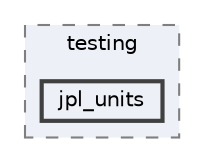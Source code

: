 digraph "/home/jam/Research/IRES-2025/dev/src/llm-scripts/testing/hypothesis-testing/hyp-env/lib/python3.12/site-packages/matplotlib/testing/jpl_units"
{
 // LATEX_PDF_SIZE
  bgcolor="transparent";
  edge [fontname=Helvetica,fontsize=10,labelfontname=Helvetica,labelfontsize=10];
  node [fontname=Helvetica,fontsize=10,shape=box,height=0.2,width=0.4];
  compound=true
  subgraph clusterdir_fa7bd9fbd9c09175075cc22978710c5d {
    graph [ bgcolor="#edf0f7", pencolor="grey50", label="testing", fontname=Helvetica,fontsize=10 style="filled,dashed", URL="dir_fa7bd9fbd9c09175075cc22978710c5d.html",tooltip=""]
  dir_4f9a538185483a64933371bd9c272c75 [label="jpl_units", fillcolor="#edf0f7", color="grey25", style="filled,bold", URL="dir_4f9a538185483a64933371bd9c272c75.html",tooltip=""];
  }
}
